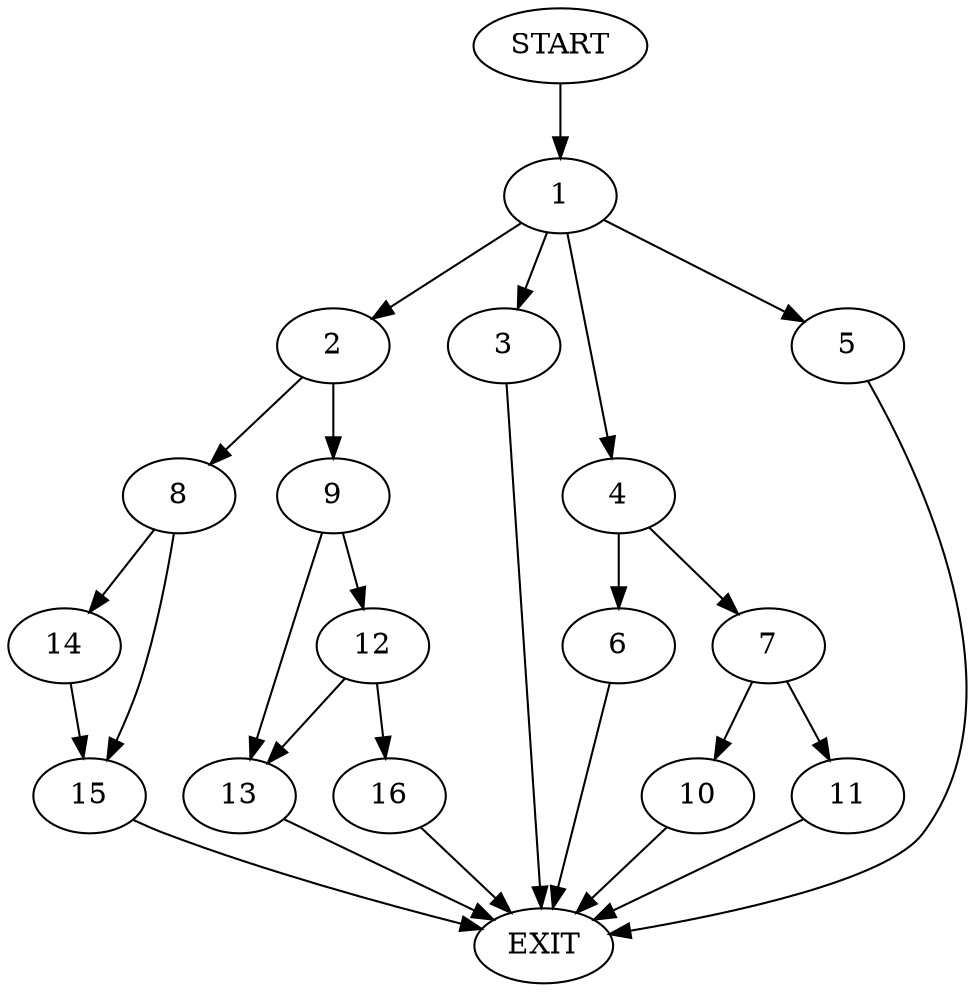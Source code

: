 digraph {
0 [label="START"]
17 [label="EXIT"]
0 -> 1
1 -> 2
1 -> 3
1 -> 4
1 -> 5
5 -> 17
4 -> 6
4 -> 7
2 -> 8
2 -> 9
3 -> 17
6 -> 17
7 -> 10
7 -> 11
10 -> 17
11 -> 17
9 -> 12
9 -> 13
8 -> 14
8 -> 15
14 -> 15
15 -> 17
13 -> 17
12 -> 16
12 -> 13
16 -> 17
}
